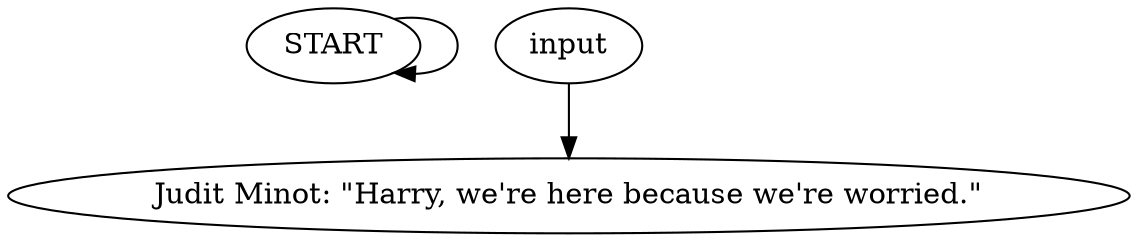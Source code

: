 # VILLAGE / JUDIT MINOT barks
# your old posse; formerly: horse faced woman
# ==================================================
digraph G {
	  0 [label="START"];
	  1 [label="input"];
	  2 [label="Judit Minot: \"Harry, we're here because we're worried.\""];
	  0 -> 0
	  1 -> 2
}

